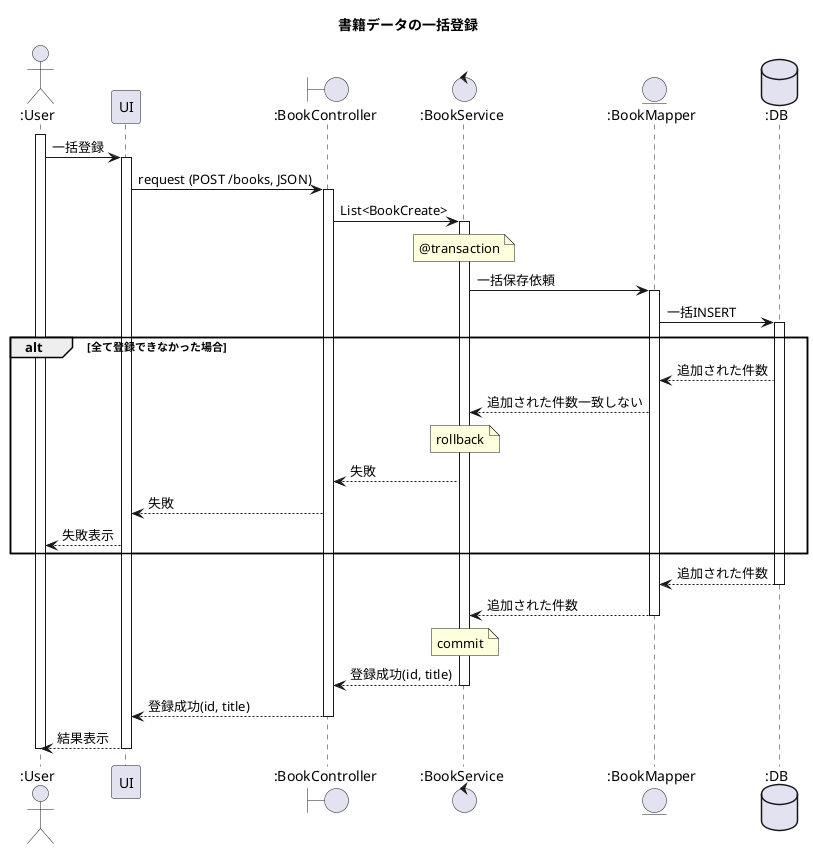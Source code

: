 @startuml registerBooks

title 書籍データの一括登録

actor ":User" as User
participant "UI" as UI
boundary ":BookController" as BookController
control ":BookService" as BookService
entity ":BookMapper" as BookMapper
database ":DB" as DB

activate User
User -> UI ++ : 一括登録
UI -> BookController ++ : request (POST /books, JSON)
BookController -> BookService ++ : List<BookCreate>
note over BookService : @transaction
BookService -> BookMapper ++ : 一括保存依頼
BookMapper -> DB ++ : 一括INSERT

alt 全て登録できなかった場合
    DB --> BookMapper : 追加された件数
    BookMapper --> BookService : 追加された件数一致しない
    note over BookService : rollback
    BookService --> BookController : 失敗
    BookController --> UI : 失敗
    UI --> User : 失敗表示
end

DB --> BookMapper -- : 追加された件数
BookMapper --> BookService -- : 追加された件数
note over BookService : commit
BookService --> BookController -- : 登録成功(id, title)
BookController --> UI -- : 登録成功(id, title)
UI --> User -- : 結果表示
deactivate User

@enduml